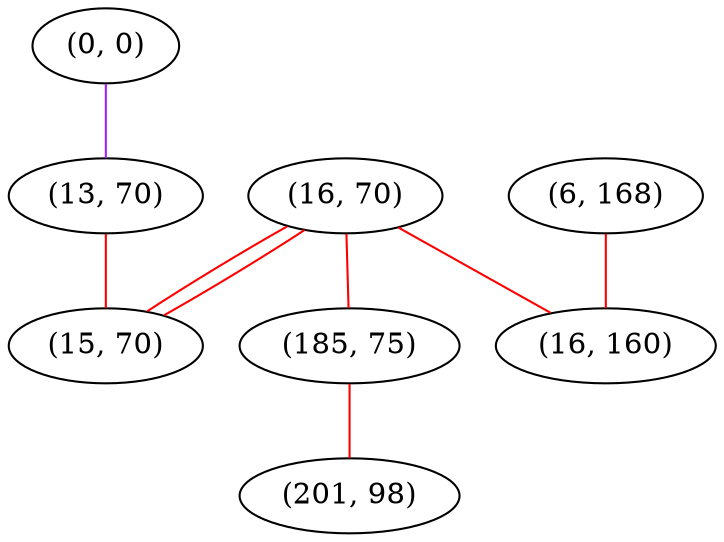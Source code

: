 graph "" {
"(16, 70)";
"(185, 75)";
"(6, 168)";
"(201, 98)";
"(0, 0)";
"(13, 70)";
"(15, 70)";
"(16, 160)";
"(16, 70)" -- "(15, 70)"  [color=red, key=0, weight=1];
"(16, 70)" -- "(15, 70)"  [color=red, key=1, weight=1];
"(16, 70)" -- "(16, 160)"  [color=red, key=0, weight=1];
"(16, 70)" -- "(185, 75)"  [color=red, key=0, weight=1];
"(185, 75)" -- "(201, 98)"  [color=red, key=0, weight=1];
"(6, 168)" -- "(16, 160)"  [color=red, key=0, weight=1];
"(0, 0)" -- "(13, 70)"  [color=purple, key=0, weight=4];
"(13, 70)" -- "(15, 70)"  [color=red, key=0, weight=1];
}
